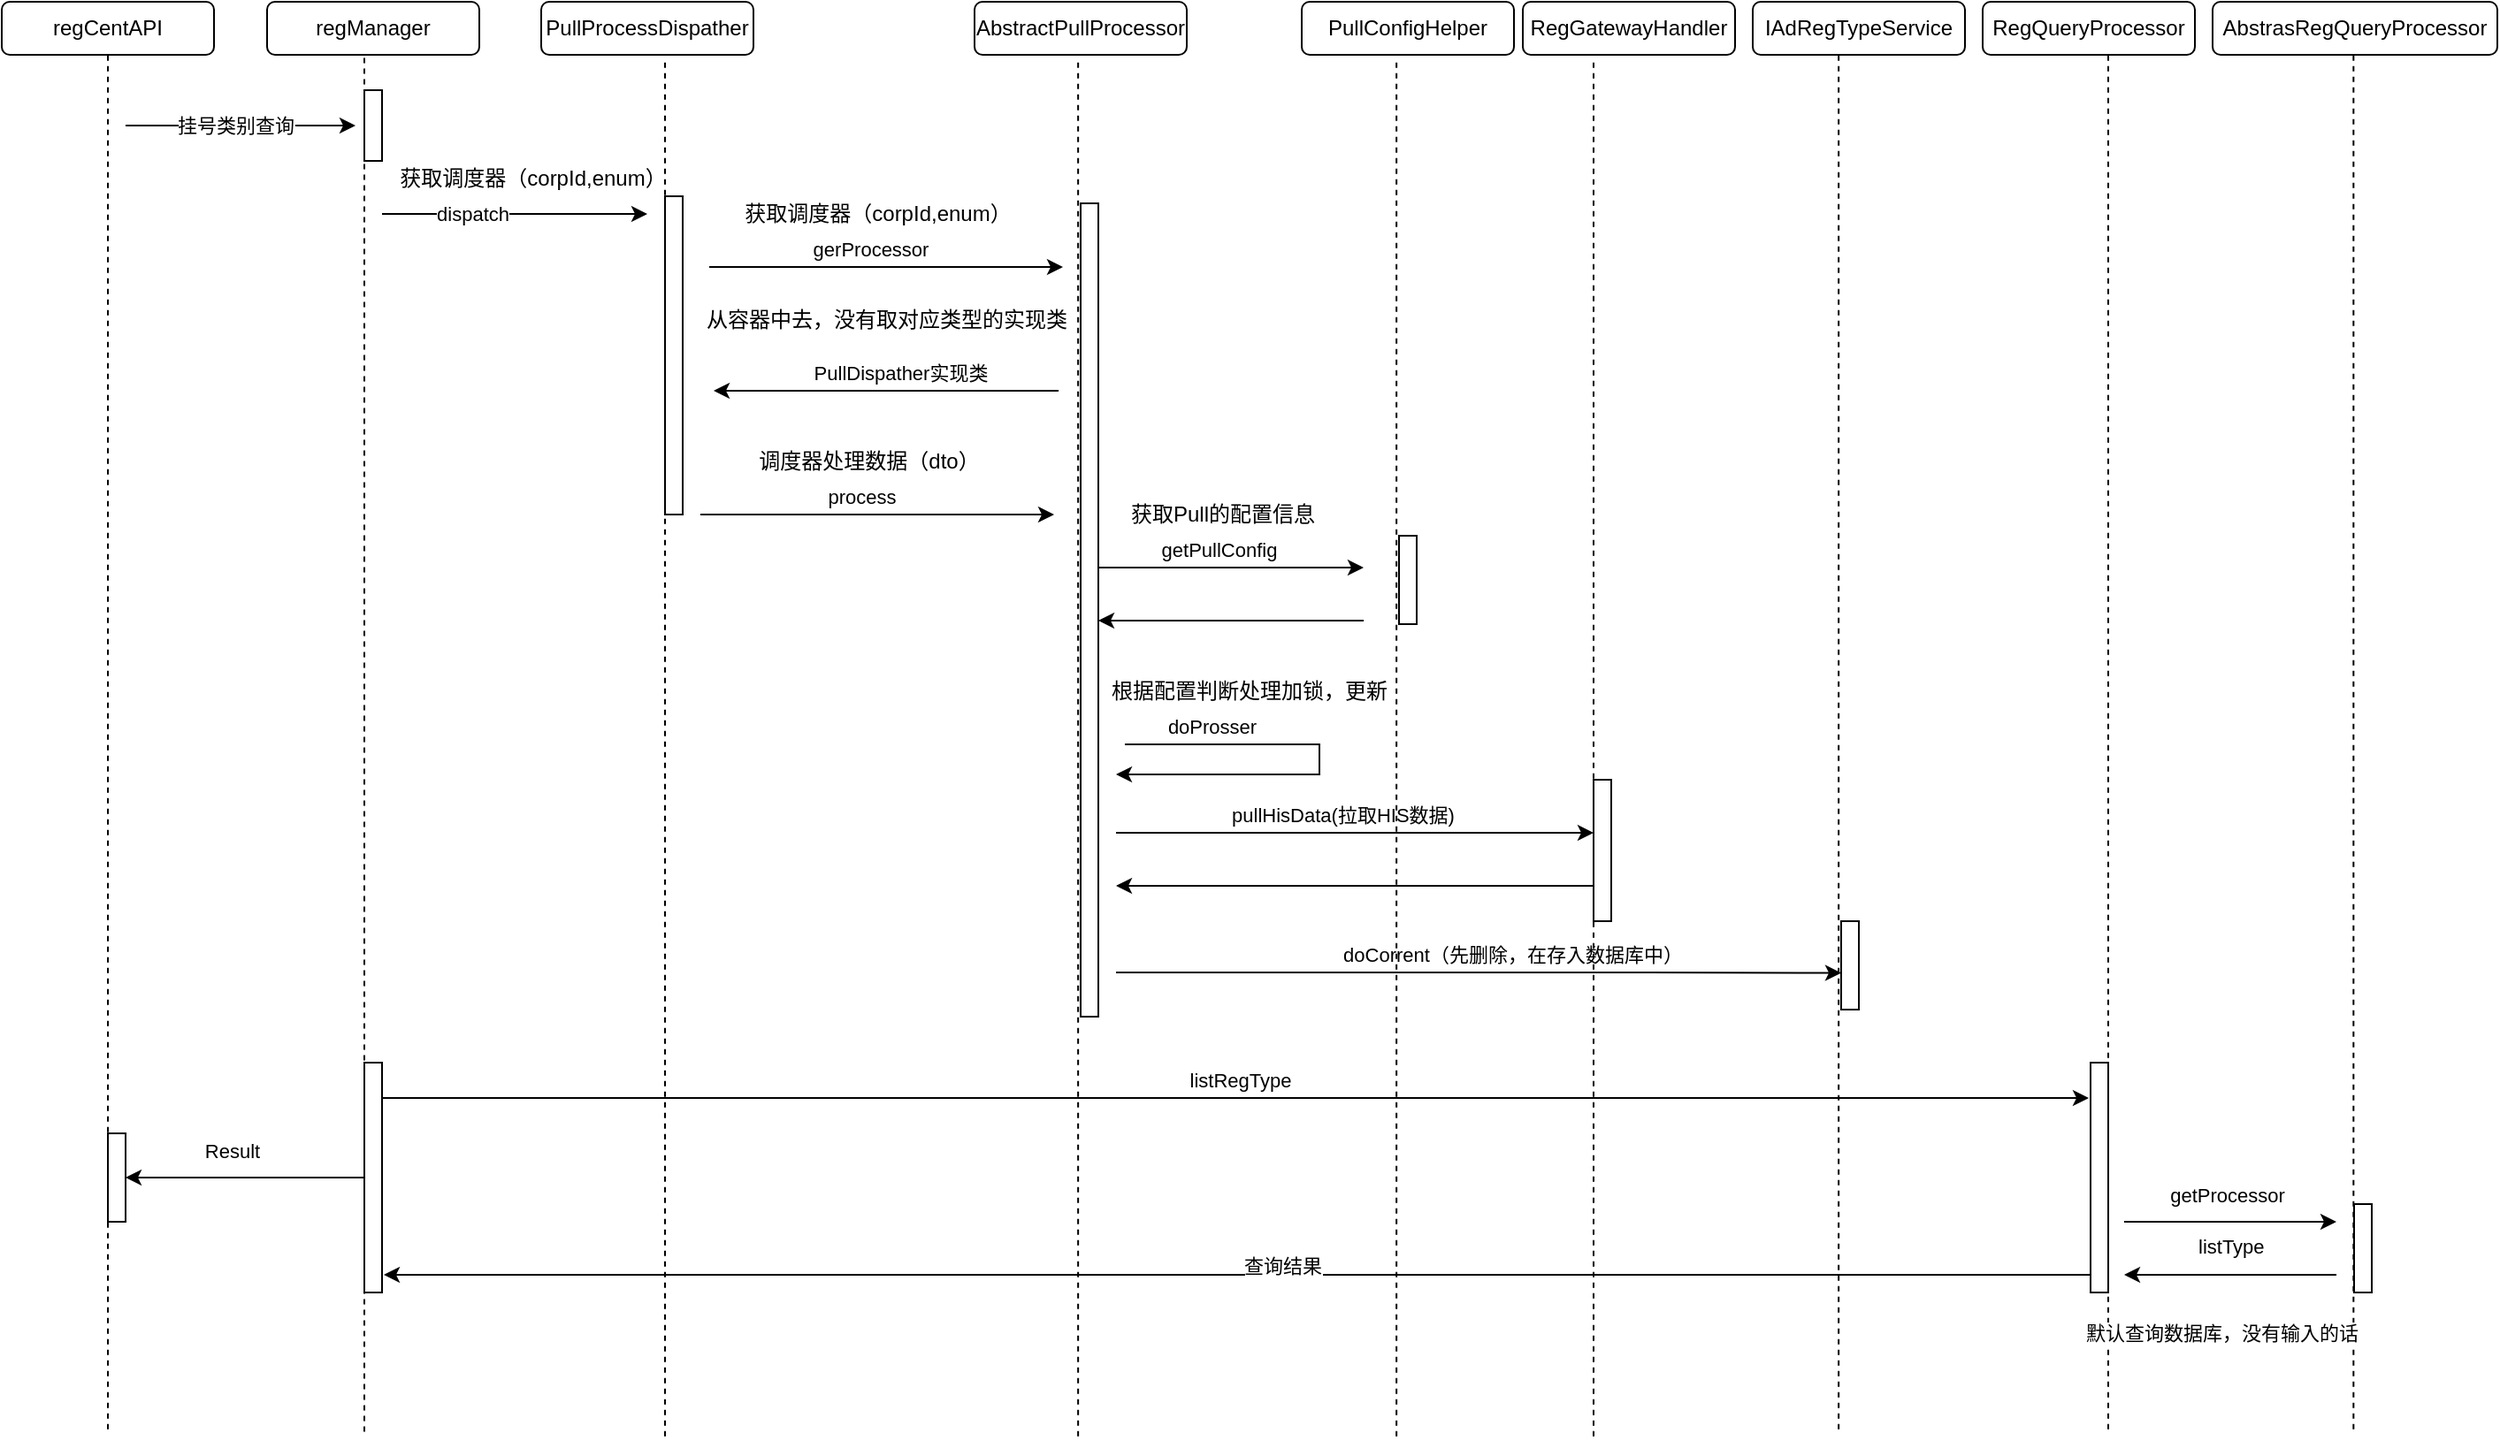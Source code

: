 <mxfile version="17.4.6" type="github">
  <diagram id="sLsrSPYxkTsz29gurxPL" name="Page-1">
    <mxGraphModel dx="1042" dy="404" grid="1" gridSize="10" guides="1" tooltips="1" connect="1" arrows="1" fold="1" page="1" pageScale="1" pageWidth="827" pageHeight="1169" math="0" shadow="0">
      <root>
        <mxCell id="0" />
        <mxCell id="1" parent="0" />
        <mxCell id="1ls5k9ZW-x1rq_2rcrR6-4" style="edgeStyle=orthogonalEdgeStyle;rounded=0;orthogonalLoop=1;jettySize=auto;html=1;" parent="1" edge="1">
          <mxGeometry relative="1" as="geometry">
            <mxPoint x="260" y="110" as="targetPoint" />
            <mxPoint x="130" y="110" as="sourcePoint" />
          </mxGeometry>
        </mxCell>
        <mxCell id="1ls5k9ZW-x1rq_2rcrR6-6" value="挂号类别查询" style="edgeLabel;html=1;align=center;verticalAlign=middle;resizable=0;points=[];" parent="1ls5k9ZW-x1rq_2rcrR6-4" vertex="1" connectable="0">
          <mxGeometry x="-0.181" y="1" relative="1" as="geometry">
            <mxPoint x="9" y="1" as="offset" />
          </mxGeometry>
        </mxCell>
        <mxCell id="1ls5k9ZW-x1rq_2rcrR6-8" value="regCentAPI" style="rounded=1;whiteSpace=wrap;html=1;" parent="1" vertex="1">
          <mxGeometry x="60" y="40" width="120" height="30" as="geometry" />
        </mxCell>
        <mxCell id="1ls5k9ZW-x1rq_2rcrR6-9" value="regManager" style="rounded=1;whiteSpace=wrap;html=1;" parent="1" vertex="1">
          <mxGeometry x="210" y="40" width="120" height="30" as="geometry" />
        </mxCell>
        <mxCell id="1ls5k9ZW-x1rq_2rcrR6-11" style="edgeStyle=orthogonalEdgeStyle;rounded=0;orthogonalLoop=1;jettySize=auto;html=1;" parent="1" edge="1">
          <mxGeometry relative="1" as="geometry">
            <mxPoint x="425" y="160" as="targetPoint" />
            <mxPoint x="275" y="160" as="sourcePoint" />
          </mxGeometry>
        </mxCell>
        <mxCell id="1ls5k9ZW-x1rq_2rcrR6-12" value="dispatch" style="edgeLabel;html=1;align=center;verticalAlign=middle;resizable=0;points=[];" parent="1ls5k9ZW-x1rq_2rcrR6-11" vertex="1" connectable="0">
          <mxGeometry x="-0.181" y="1" relative="1" as="geometry">
            <mxPoint x="-11" y="1" as="offset" />
          </mxGeometry>
        </mxCell>
        <mxCell id="1ls5k9ZW-x1rq_2rcrR6-14" value="获取调度器（corpId,enum）" style="text;html=1;align=center;verticalAlign=middle;resizable=0;points=[];autosize=1;strokeColor=none;fillColor=none;" parent="1" vertex="1">
          <mxGeometry x="275" y="130" width="170" height="20" as="geometry" />
        </mxCell>
        <mxCell id="1ls5k9ZW-x1rq_2rcrR6-16" value="PullProcessDispather" style="rounded=1;whiteSpace=wrap;html=1;" parent="1" vertex="1">
          <mxGeometry x="365" y="40" width="120" height="30" as="geometry" />
        </mxCell>
        <mxCell id="1ls5k9ZW-x1rq_2rcrR6-23" style="rounded=0;orthogonalLoop=1;jettySize=auto;html=1;" parent="1" edge="1">
          <mxGeometry relative="1" as="geometry">
            <mxPoint x="462.5" y="260" as="targetPoint" />
            <mxPoint x="657.5" y="260" as="sourcePoint" />
          </mxGeometry>
        </mxCell>
        <mxCell id="1ls5k9ZW-x1rq_2rcrR6-25" value="PullDispather实现类" style="edgeLabel;html=1;align=center;verticalAlign=middle;resizable=0;points=[];" parent="1ls5k9ZW-x1rq_2rcrR6-23" vertex="1" connectable="0">
          <mxGeometry x="-0.192" y="3" relative="1" as="geometry">
            <mxPoint x="-11" y="-13" as="offset" />
          </mxGeometry>
        </mxCell>
        <mxCell id="1ls5k9ZW-x1rq_2rcrR6-26" value="从容器中去，没有取对应类型的实现类" style="text;html=1;align=center;verticalAlign=middle;resizable=0;points=[];autosize=1;strokeColor=none;fillColor=none;" parent="1" vertex="1">
          <mxGeometry x="450" y="210" width="220" height="20" as="geometry" />
        </mxCell>
        <mxCell id="1ls5k9ZW-x1rq_2rcrR6-28" style="edgeStyle=orthogonalEdgeStyle;rounded=0;orthogonalLoop=1;jettySize=auto;html=1;" parent="1" edge="1">
          <mxGeometry relative="1" as="geometry">
            <mxPoint x="660" y="190" as="targetPoint" />
            <mxPoint x="460" y="190" as="sourcePoint" />
          </mxGeometry>
        </mxCell>
        <mxCell id="1ls5k9ZW-x1rq_2rcrR6-29" value="gerProcessor" style="edgeLabel;html=1;align=center;verticalAlign=middle;resizable=0;points=[];" parent="1ls5k9ZW-x1rq_2rcrR6-28" vertex="1" connectable="0">
          <mxGeometry x="-0.181" y="1" relative="1" as="geometry">
            <mxPoint x="9" y="-9" as="offset" />
          </mxGeometry>
        </mxCell>
        <mxCell id="1ls5k9ZW-x1rq_2rcrR6-30" value="获取调度器（corpId,enum）" style="text;html=1;align=center;verticalAlign=middle;resizable=0;points=[];autosize=1;strokeColor=none;fillColor=none;" parent="1" vertex="1">
          <mxGeometry x="470" y="150" width="170" height="20" as="geometry" />
        </mxCell>
        <mxCell id="1ls5k9ZW-x1rq_2rcrR6-31" value="AbstractPullProcessor" style="rounded=1;whiteSpace=wrap;html=1;" parent="1" vertex="1">
          <mxGeometry x="610" y="40" width="120" height="30" as="geometry" />
        </mxCell>
        <mxCell id="1ls5k9ZW-x1rq_2rcrR6-32" value="" style="rounded=0;whiteSpace=wrap;html=1;fontColor=#E5C07B;" parent="1" vertex="1">
          <mxGeometry x="265" y="90" width="10" height="40" as="geometry" />
        </mxCell>
        <mxCell id="1ls5k9ZW-x1rq_2rcrR6-33" value="" style="rounded=0;whiteSpace=wrap;html=1;fontColor=#E5C07B;" parent="1" vertex="1">
          <mxGeometry x="435" y="150" width="10" height="180" as="geometry" />
        </mxCell>
        <mxCell id="1ls5k9ZW-x1rq_2rcrR6-35" style="edgeStyle=orthogonalEdgeStyle;rounded=0;orthogonalLoop=1;jettySize=auto;html=1;" parent="1" edge="1">
          <mxGeometry relative="1" as="geometry">
            <mxPoint x="655" y="330" as="targetPoint" />
            <mxPoint x="455" y="330" as="sourcePoint" />
          </mxGeometry>
        </mxCell>
        <mxCell id="1ls5k9ZW-x1rq_2rcrR6-36" value="process" style="edgeLabel;html=1;align=center;verticalAlign=middle;resizable=0;points=[];" parent="1ls5k9ZW-x1rq_2rcrR6-35" vertex="1" connectable="0">
          <mxGeometry x="-0.181" y="1" relative="1" as="geometry">
            <mxPoint x="9" y="-9" as="offset" />
          </mxGeometry>
        </mxCell>
        <mxCell id="1ls5k9ZW-x1rq_2rcrR6-37" value="调度器处理数据（dto）" style="text;html=1;align=center;verticalAlign=middle;resizable=0;points=[];autosize=1;strokeColor=none;fillColor=none;" parent="1" vertex="1">
          <mxGeometry x="480" y="290" width="140" height="20" as="geometry" />
        </mxCell>
        <mxCell id="1ls5k9ZW-x1rq_2rcrR6-40" value="" style="rounded=0;whiteSpace=wrap;html=1;fontColor=#E5C07B;" parent="1" vertex="1">
          <mxGeometry x="850" y="342" width="10" height="50" as="geometry" />
        </mxCell>
        <mxCell id="1ls5k9ZW-x1rq_2rcrR6-41" style="edgeStyle=orthogonalEdgeStyle;rounded=0;orthogonalLoop=1;jettySize=auto;html=1;" parent="1" edge="1">
          <mxGeometry relative="1" as="geometry">
            <mxPoint x="830" y="360" as="targetPoint" />
            <mxPoint x="680" y="360" as="sourcePoint" />
          </mxGeometry>
        </mxCell>
        <mxCell id="1ls5k9ZW-x1rq_2rcrR6-42" value="getPullConfig" style="edgeLabel;html=1;align=center;verticalAlign=middle;resizable=0;points=[];" parent="1ls5k9ZW-x1rq_2rcrR6-41" vertex="1" connectable="0">
          <mxGeometry x="-0.181" y="1" relative="1" as="geometry">
            <mxPoint x="6" y="-9" as="offset" />
          </mxGeometry>
        </mxCell>
        <mxCell id="1ls5k9ZW-x1rq_2rcrR6-43" value="获取Pull的配置信息" style="text;html=1;align=center;verticalAlign=middle;resizable=0;points=[];autosize=1;strokeColor=none;fillColor=none;" parent="1" vertex="1">
          <mxGeometry x="690" y="320" width="120" height="20" as="geometry" />
        </mxCell>
        <mxCell id="1ls5k9ZW-x1rq_2rcrR6-45" style="rounded=0;orthogonalLoop=1;jettySize=auto;html=1;" parent="1" edge="1">
          <mxGeometry relative="1" as="geometry">
            <mxPoint x="680" y="390" as="targetPoint" />
            <mxPoint x="830" y="390" as="sourcePoint" />
          </mxGeometry>
        </mxCell>
        <mxCell id="1ls5k9ZW-x1rq_2rcrR6-48" style="edgeStyle=elbowEdgeStyle;rounded=0;orthogonalLoop=1;jettySize=auto;html=1;" parent="1" edge="1">
          <mxGeometry relative="1" as="geometry">
            <mxPoint x="690" y="477" as="targetPoint" />
            <mxPoint x="695" y="460" as="sourcePoint" />
            <Array as="points">
              <mxPoint x="805" y="480" />
              <mxPoint x="855" y="470" />
            </Array>
          </mxGeometry>
        </mxCell>
        <mxCell id="1ls5k9ZW-x1rq_2rcrR6-49" value="doProsser" style="edgeLabel;html=1;align=center;verticalAlign=middle;resizable=0;points=[];" parent="1ls5k9ZW-x1rq_2rcrR6-48" vertex="1" connectable="0">
          <mxGeometry x="-0.181" y="1" relative="1" as="geometry">
            <mxPoint x="-50" y="-9" as="offset" />
          </mxGeometry>
        </mxCell>
        <mxCell id="1ls5k9ZW-x1rq_2rcrR6-56" value="根据配置判断处理加锁，更新" style="text;html=1;align=center;verticalAlign=middle;resizable=0;points=[];autosize=1;strokeColor=none;fillColor=none;" parent="1" vertex="1">
          <mxGeometry x="680" y="420" width="170" height="20" as="geometry" />
        </mxCell>
        <mxCell id="1ls5k9ZW-x1rq_2rcrR6-57" style="edgeStyle=elbowEdgeStyle;rounded=0;orthogonalLoop=1;jettySize=auto;html=1;" parent="1" edge="1">
          <mxGeometry relative="1" as="geometry">
            <mxPoint x="1100" y="589.29" as="targetPoint" />
            <mxPoint x="690" y="589" as="sourcePoint" />
            <Array as="points">
              <mxPoint x="991" y="609.29" />
            </Array>
          </mxGeometry>
        </mxCell>
        <mxCell id="1ls5k9ZW-x1rq_2rcrR6-58" value="doCorrent（先删除，在存入数据库中）" style="edgeLabel;html=1;align=center;verticalAlign=middle;resizable=0;points=[];" parent="1ls5k9ZW-x1rq_2rcrR6-57" vertex="1" connectable="0">
          <mxGeometry x="-0.181" y="1" relative="1" as="geometry">
            <mxPoint x="56" y="-9" as="offset" />
          </mxGeometry>
        </mxCell>
        <mxCell id="1ls5k9ZW-x1rq_2rcrR6-60" style="edgeStyle=elbowEdgeStyle;rounded=0;orthogonalLoop=1;jettySize=auto;html=1;" parent="1" edge="1">
          <mxGeometry relative="1" as="geometry">
            <mxPoint x="960" y="510" as="targetPoint" />
            <mxPoint x="750" y="510" as="sourcePoint" />
            <Array as="points">
              <mxPoint x="690" y="520.14" />
              <mxPoint x="630" y="500.14" />
              <mxPoint x="855" y="500.14" />
            </Array>
          </mxGeometry>
        </mxCell>
        <mxCell id="1ls5k9ZW-x1rq_2rcrR6-61" value="pullHisData(拉取HIS数据)" style="edgeLabel;html=1;align=center;verticalAlign=middle;resizable=0;points=[];" parent="1ls5k9ZW-x1rq_2rcrR6-60" vertex="1" connectable="0">
          <mxGeometry x="-0.181" y="1" relative="1" as="geometry">
            <mxPoint x="53" y="-9" as="offset" />
          </mxGeometry>
        </mxCell>
        <mxCell id="1ls5k9ZW-x1rq_2rcrR6-62" value="RegGatewayHandler" style="rounded=1;whiteSpace=wrap;html=1;" parent="1" vertex="1">
          <mxGeometry x="920" y="40" width="120" height="30" as="geometry" />
        </mxCell>
        <mxCell id="1ls5k9ZW-x1rq_2rcrR6-63" value="" style="rounded=0;whiteSpace=wrap;html=1;fontColor=#E5C07B;" parent="1" vertex="1">
          <mxGeometry x="960" y="480" width="10" height="80" as="geometry" />
        </mxCell>
        <mxCell id="1ls5k9ZW-x1rq_2rcrR6-64" value="IAdRegTypeService" style="rounded=1;whiteSpace=wrap;html=1;" parent="1" vertex="1">
          <mxGeometry x="1050" y="40" width="120" height="30" as="geometry" />
        </mxCell>
        <mxCell id="1ls5k9ZW-x1rq_2rcrR6-65" value="" style="rounded=0;whiteSpace=wrap;html=1;fontColor=#E5C07B;" parent="1" vertex="1">
          <mxGeometry x="1100" y="560" width="10" height="50" as="geometry" />
        </mxCell>
        <mxCell id="1ls5k9ZW-x1rq_2rcrR6-68" style="edgeStyle=elbowEdgeStyle;rounded=0;orthogonalLoop=1;jettySize=auto;html=1;" parent="1" edge="1">
          <mxGeometry relative="1" as="geometry">
            <mxPoint x="690" y="540" as="targetPoint" />
            <mxPoint x="960" y="540" as="sourcePoint" />
            <Array as="points">
              <mxPoint x="845" y="530.14" />
              <mxPoint x="620" y="530.14" />
              <mxPoint x="680" y="550.14" />
            </Array>
          </mxGeometry>
        </mxCell>
        <mxCell id="1ls5k9ZW-x1rq_2rcrR6-70" value="" style="endArrow=none;dashed=1;html=1;rounded=0;fontColor=#E5C07B;entryX=0.5;entryY=1;entryDx=0;entryDy=0;" parent="1" target="1ls5k9ZW-x1rq_2rcrR6-8" edge="1">
          <mxGeometry width="50" height="50" relative="1" as="geometry">
            <mxPoint x="120" y="847.429" as="sourcePoint" />
            <mxPoint x="490" y="360" as="targetPoint" />
          </mxGeometry>
        </mxCell>
        <mxCell id="1ls5k9ZW-x1rq_2rcrR6-73" value="" style="endArrow=none;dashed=1;html=1;rounded=0;fontColor=#E5C07B;entryX=0.5;entryY=1;entryDx=0;entryDy=0;" parent="1" edge="1">
          <mxGeometry width="50" height="50" relative="1" as="geometry">
            <mxPoint x="265.0" y="848.719" as="sourcePoint" />
            <mxPoint x="265.0" y="71.29" as="targetPoint" />
          </mxGeometry>
        </mxCell>
        <mxCell id="1ls5k9ZW-x1rq_2rcrR6-74" value="" style="endArrow=none;dashed=1;html=1;rounded=0;fontColor=#E5C07B;entryX=0.5;entryY=1;entryDx=0;entryDy=0;" parent="1" edge="1">
          <mxGeometry width="50" height="50" relative="1" as="geometry">
            <mxPoint x="435" y="851.429" as="sourcePoint" />
            <mxPoint x="435" y="74.0" as="targetPoint" />
          </mxGeometry>
        </mxCell>
        <mxCell id="1ls5k9ZW-x1rq_2rcrR6-34" value="" style="rounded=0;whiteSpace=wrap;html=1;fontColor=#E5C07B;" parent="1" vertex="1">
          <mxGeometry x="670" y="154" width="10" height="460" as="geometry" />
        </mxCell>
        <mxCell id="1ls5k9ZW-x1rq_2rcrR6-84" value="" style="endArrow=none;dashed=1;html=1;rounded=0;fontColor=#E5C07B;entryX=0.5;entryY=1;entryDx=0;entryDy=0;" parent="1" edge="1">
          <mxGeometry width="50" height="50" relative="1" as="geometry">
            <mxPoint x="668.57" y="851.429" as="sourcePoint" />
            <mxPoint x="668.57" y="74" as="targetPoint" />
          </mxGeometry>
        </mxCell>
        <mxCell id="1ls5k9ZW-x1rq_2rcrR6-85" value="" style="endArrow=none;dashed=1;html=1;rounded=0;fontColor=#E5C07B;entryX=0.5;entryY=1;entryDx=0;entryDy=0;startArrow=none;" parent="1" source="1ls5k9ZW-x1rq_2rcrR6-39" edge="1">
          <mxGeometry width="50" height="50" relative="1" as="geometry">
            <mxPoint x="848.57" y="827.429" as="sourcePoint" />
            <mxPoint x="848.57" y="50" as="targetPoint" />
          </mxGeometry>
        </mxCell>
        <mxCell id="1ls5k9ZW-x1rq_2rcrR6-39" value="PullConfigHelper" style="rounded=1;whiteSpace=wrap;html=1;" parent="1" vertex="1">
          <mxGeometry x="795" y="40" width="120" height="30" as="geometry" />
        </mxCell>
        <mxCell id="1ls5k9ZW-x1rq_2rcrR6-88" value="" style="endArrow=none;dashed=1;html=1;rounded=0;fontColor=#E5C07B;entryX=0.5;entryY=1;entryDx=0;entryDy=0;" parent="1" edge="1">
          <mxGeometry width="50" height="50" relative="1" as="geometry">
            <mxPoint x="848.57" y="851.429" as="sourcePoint" />
            <mxPoint x="848.57" y="74" as="targetPoint" />
          </mxGeometry>
        </mxCell>
        <mxCell id="1ls5k9ZW-x1rq_2rcrR6-89" style="edgeStyle=elbowEdgeStyle;rounded=0;orthogonalLoop=1;jettySize=auto;html=1;exitX=0.25;exitY=1;exitDx=0;exitDy=0;fontColor=#E5C07B;" parent="1" source="1ls5k9ZW-x1rq_2rcrR6-63" target="1ls5k9ZW-x1rq_2rcrR6-63" edge="1">
          <mxGeometry relative="1" as="geometry" />
        </mxCell>
        <mxCell id="1ls5k9ZW-x1rq_2rcrR6-90" value="" style="endArrow=none;dashed=1;html=1;rounded=0;fontColor=#E5C07B;entryX=0.5;entryY=1;entryDx=0;entryDy=0;" parent="1" edge="1">
          <mxGeometry width="50" height="50" relative="1" as="geometry">
            <mxPoint x="960.0" y="851.429" as="sourcePoint" />
            <mxPoint x="960.0" y="74" as="targetPoint" />
          </mxGeometry>
        </mxCell>
        <mxCell id="1ls5k9ZW-x1rq_2rcrR6-91" value="" style="endArrow=none;dashed=1;html=1;rounded=0;fontColor=#E5C07B;entryX=0.5;entryY=1;entryDx=0;entryDy=0;" parent="1" edge="1">
          <mxGeometry width="50" height="50" relative="1" as="geometry">
            <mxPoint x="1098.57" y="847.429" as="sourcePoint" />
            <mxPoint x="1098.57" y="70" as="targetPoint" />
          </mxGeometry>
        </mxCell>
        <mxCell id="1ls5k9ZW-x1rq_2rcrR6-92" style="edgeStyle=orthogonalEdgeStyle;rounded=0;orthogonalLoop=1;jettySize=auto;html=1;" parent="1" edge="1">
          <mxGeometry relative="1" as="geometry">
            <mxPoint x="1240" y="660" as="targetPoint" />
            <mxPoint x="275" y="660" as="sourcePoint" />
          </mxGeometry>
        </mxCell>
        <mxCell id="1ls5k9ZW-x1rq_2rcrR6-93" value="listRegType" style="edgeLabel;html=1;align=center;verticalAlign=middle;resizable=0;points=[];" parent="1ls5k9ZW-x1rq_2rcrR6-92" vertex="1" connectable="0">
          <mxGeometry x="-0.181" y="1" relative="1" as="geometry">
            <mxPoint x="90" y="-9" as="offset" />
          </mxGeometry>
        </mxCell>
        <mxCell id="1ls5k9ZW-x1rq_2rcrR6-94" value="RegQueryProcessor" style="rounded=1;whiteSpace=wrap;html=1;" parent="1" vertex="1">
          <mxGeometry x="1180" y="40" width="120" height="30" as="geometry" />
        </mxCell>
        <mxCell id="1ls5k9ZW-x1rq_2rcrR6-95" value="" style="endArrow=none;dashed=1;html=1;rounded=0;fontColor=#E5C07B;entryX=0.5;entryY=1;entryDx=0;entryDy=0;" parent="1" edge="1">
          <mxGeometry width="50" height="50" relative="1" as="geometry">
            <mxPoint x="1251.0" y="847.429" as="sourcePoint" />
            <mxPoint x="1251.0" y="70.0" as="targetPoint" />
          </mxGeometry>
        </mxCell>
        <mxCell id="1ls5k9ZW-x1rq_2rcrR6-98" value="" style="rounded=0;whiteSpace=wrap;html=1;fontColor=#E5C07B;" parent="1" vertex="1">
          <mxGeometry x="1241" y="640" width="10" height="130" as="geometry" />
        </mxCell>
        <mxCell id="1ls5k9ZW-x1rq_2rcrR6-99" value="AbstrasRegQueryProcessor" style="rounded=1;whiteSpace=wrap;html=1;" parent="1" vertex="1">
          <mxGeometry x="1310" y="40" width="161" height="30" as="geometry" />
        </mxCell>
        <mxCell id="1ls5k9ZW-x1rq_2rcrR6-101" value="" style="endArrow=none;dashed=1;html=1;rounded=0;fontColor=#E5C07B;entryX=0.5;entryY=1;entryDx=0;entryDy=0;" parent="1" edge="1">
          <mxGeometry width="50" height="50" relative="1" as="geometry">
            <mxPoint x="1389.67" y="847.429" as="sourcePoint" />
            <mxPoint x="1389.67" y="70.0" as="targetPoint" />
          </mxGeometry>
        </mxCell>
        <mxCell id="1ls5k9ZW-x1rq_2rcrR6-102" value="" style="rounded=0;whiteSpace=wrap;html=1;fontColor=#E5C07B;" parent="1" vertex="1">
          <mxGeometry x="1390" y="720" width="10" height="50" as="geometry" />
        </mxCell>
        <mxCell id="1ls5k9ZW-x1rq_2rcrR6-104" value="" style="endArrow=classic;html=1;rounded=0;fontColor=#E5C07B;" parent="1" edge="1">
          <mxGeometry width="50" height="50" relative="1" as="geometry">
            <mxPoint x="1260" y="730" as="sourcePoint" />
            <mxPoint x="1380" y="730" as="targetPoint" />
          </mxGeometry>
        </mxCell>
        <mxCell id="1ls5k9ZW-x1rq_2rcrR6-106" value="getProcessor" style="edgeLabel;html=1;align=center;verticalAlign=middle;resizable=0;points=[];" parent="1" vertex="1" connectable="0">
          <mxGeometry x="710.004" y="680.0" as="geometry">
            <mxPoint x="608" y="35" as="offset" />
          </mxGeometry>
        </mxCell>
        <mxCell id="1ls5k9ZW-x1rq_2rcrR6-107" value="" style="endArrow=classic;html=1;rounded=0;fontColor=#E5C07B;" parent="1" edge="1">
          <mxGeometry width="50" height="50" relative="1" as="geometry">
            <mxPoint x="1380" y="760.0" as="sourcePoint" />
            <mxPoint x="1260" y="760.0" as="targetPoint" />
          </mxGeometry>
        </mxCell>
        <mxCell id="1ls5k9ZW-x1rq_2rcrR6-108" value="&lt;div style=&quot;text-align: center&quot;&gt;&lt;font color=&quot;#000000&quot; face=&quot;helvetica&quot;&gt;&lt;span style=&quot;font-size: 11px ; background-color: rgb(255 , 255 , 255)&quot;&gt;listType&lt;/span&gt;&lt;/font&gt;&lt;/div&gt;" style="text;whiteSpace=wrap;html=1;fontColor=#E5C07B;" parent="1" vertex="1">
          <mxGeometry x="1300" y="730" width="100" height="30" as="geometry" />
        </mxCell>
        <mxCell id="1ls5k9ZW-x1rq_2rcrR6-109" style="edgeStyle=orthogonalEdgeStyle;rounded=0;orthogonalLoop=1;jettySize=auto;html=1;" parent="1" edge="1">
          <mxGeometry relative="1" as="geometry">
            <mxPoint x="276.0" y="760.0" as="targetPoint" />
            <mxPoint x="1241" y="760.0" as="sourcePoint" />
          </mxGeometry>
        </mxCell>
        <mxCell id="1ls5k9ZW-x1rq_2rcrR6-110" value="Result" style="edgeLabel;html=1;align=center;verticalAlign=middle;resizable=0;points=[];" parent="1ls5k9ZW-x1rq_2rcrR6-109" vertex="1" connectable="0">
          <mxGeometry x="-0.181" y="1" relative="1" as="geometry">
            <mxPoint x="-656" y="-71" as="offset" />
          </mxGeometry>
        </mxCell>
        <mxCell id="1ls5k9ZW-x1rq_2rcrR6-111" value="默认查询数据库，没有输入的话" style="edgeLabel;html=1;align=center;verticalAlign=middle;resizable=0;points=[];" parent="1" vertex="1" connectable="0">
          <mxGeometry x="854.996" y="750.0" as="geometry">
            <mxPoint x="460" y="43" as="offset" />
          </mxGeometry>
        </mxCell>
        <mxCell id="1ls5k9ZW-x1rq_2rcrR6-125" style="edgeStyle=elbowEdgeStyle;rounded=0;orthogonalLoop=1;jettySize=auto;html=1;exitX=0;exitY=0.5;exitDx=0;exitDy=0;entryX=1;entryY=0.5;entryDx=0;entryDy=0;fontColor=#E5C07B;" parent="1" source="1ls5k9ZW-x1rq_2rcrR6-112" target="1ls5k9ZW-x1rq_2rcrR6-118" edge="1">
          <mxGeometry relative="1" as="geometry" />
        </mxCell>
        <mxCell id="1ls5k9ZW-x1rq_2rcrR6-112" value="" style="rounded=0;whiteSpace=wrap;html=1;fontColor=#E5C07B;" parent="1" vertex="1">
          <mxGeometry x="265" y="640" width="10" height="130" as="geometry" />
        </mxCell>
        <mxCell id="1ls5k9ZW-x1rq_2rcrR6-117" value="" style="endArrow=classic;html=1;rounded=0;fontColor=#E5C07B;exitX=0;exitY=0.5;exitDx=0;exitDy=0;startArrow=none;" parent="1" source="1ls5k9ZW-x1rq_2rcrR6-118" edge="1">
          <mxGeometry width="50" height="50" relative="1" as="geometry">
            <mxPoint x="250" y="704.09" as="sourcePoint" />
            <mxPoint x="130" y="704.09" as="targetPoint" />
          </mxGeometry>
        </mxCell>
        <mxCell id="1ls5k9ZW-x1rq_2rcrR6-118" value="" style="rounded=0;whiteSpace=wrap;html=1;fontColor=#E5C07B;" parent="1" vertex="1">
          <mxGeometry x="120" y="680" width="10" height="50" as="geometry" />
        </mxCell>
        <mxCell id="1ls5k9ZW-x1rq_2rcrR6-127" value="查询结果" style="edgeLabel;html=1;align=center;verticalAlign=middle;resizable=0;points=[];" parent="1" vertex="1" connectable="0">
          <mxGeometry x="784.217" y="755.0" as="geometry" />
        </mxCell>
      </root>
    </mxGraphModel>
  </diagram>
</mxfile>
